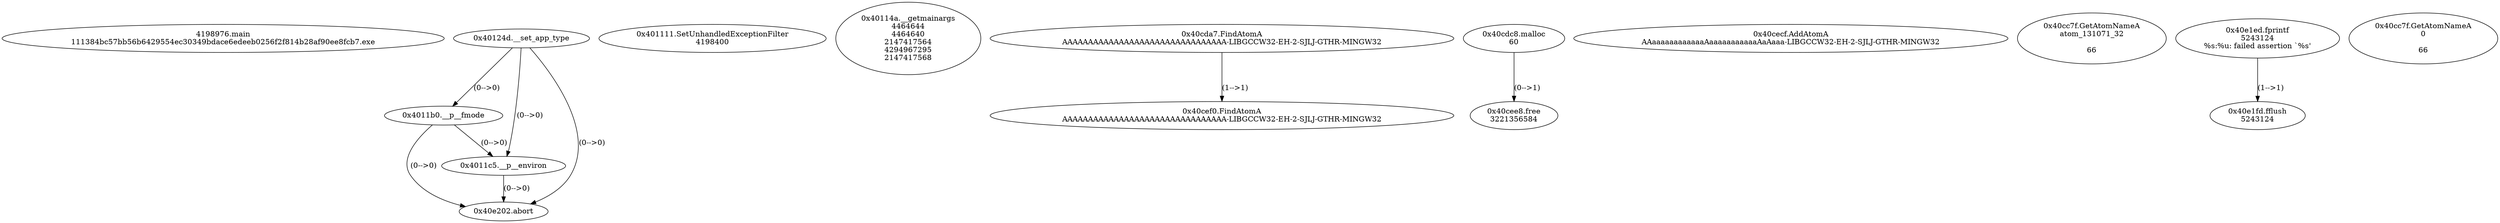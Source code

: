 // Global SCDG with merge call
digraph {
	0 [label="4198976.main
111384bc57bb56b6429554ec30349bdace6edeeb0256f2f814b28af90ee8fcb7.exe"]
	1 [label="0x40124d.__set_app_type
"]
	2 [label="0x401111.SetUnhandledExceptionFilter
4198400"]
	3 [label="0x40114a.__getmainargs
4464644
4464640
2147417564
4294967295
2147417568"]
	4 [label="0x4011b0.__p__fmode
"]
	1 -> 4 [label="(0-->0)"]
	5 [label="0x4011c5.__p__environ
"]
	1 -> 5 [label="(0-->0)"]
	4 -> 5 [label="(0-->0)"]
	6 [label="0x40cda7.FindAtomA
AAAAAAAAAAAAAAAAAAAAAAAAAAAAAAAA-LIBGCCW32-EH-2-SJLJ-GTHR-MINGW32"]
	7 [label="0x40cdc8.malloc
60"]
	8 [label="0x40cecf.AddAtomA
AAaaaaaaaaaaaaAaaaaaaaaaaaAaAaaa-LIBGCCW32-EH-2-SJLJ-GTHR-MINGW32"]
	9 [label="0x40cc7f.GetAtomNameA
atom_131071_32

66"]
	10 [label="0x40e1ed.fprintf
5243124
%s:%u: failed assertion `%s'
"]
	11 [label="0x40e1fd.fflush
5243124"]
	10 -> 11 [label="(1-->1)"]
	12 [label="0x40e202.abort
"]
	1 -> 12 [label="(0-->0)"]
	4 -> 12 [label="(0-->0)"]
	5 -> 12 [label="(0-->0)"]
	13 [label="0x40cee8.free
3221356584"]
	7 -> 13 [label="(0-->1)"]
	14 [label="0x40cef0.FindAtomA
AAAAAAAAAAAAAAAAAAAAAAAAAAAAAAAA-LIBGCCW32-EH-2-SJLJ-GTHR-MINGW32"]
	6 -> 14 [label="(1-->1)"]
	15 [label="0x40cc7f.GetAtomNameA
0

66"]
}
